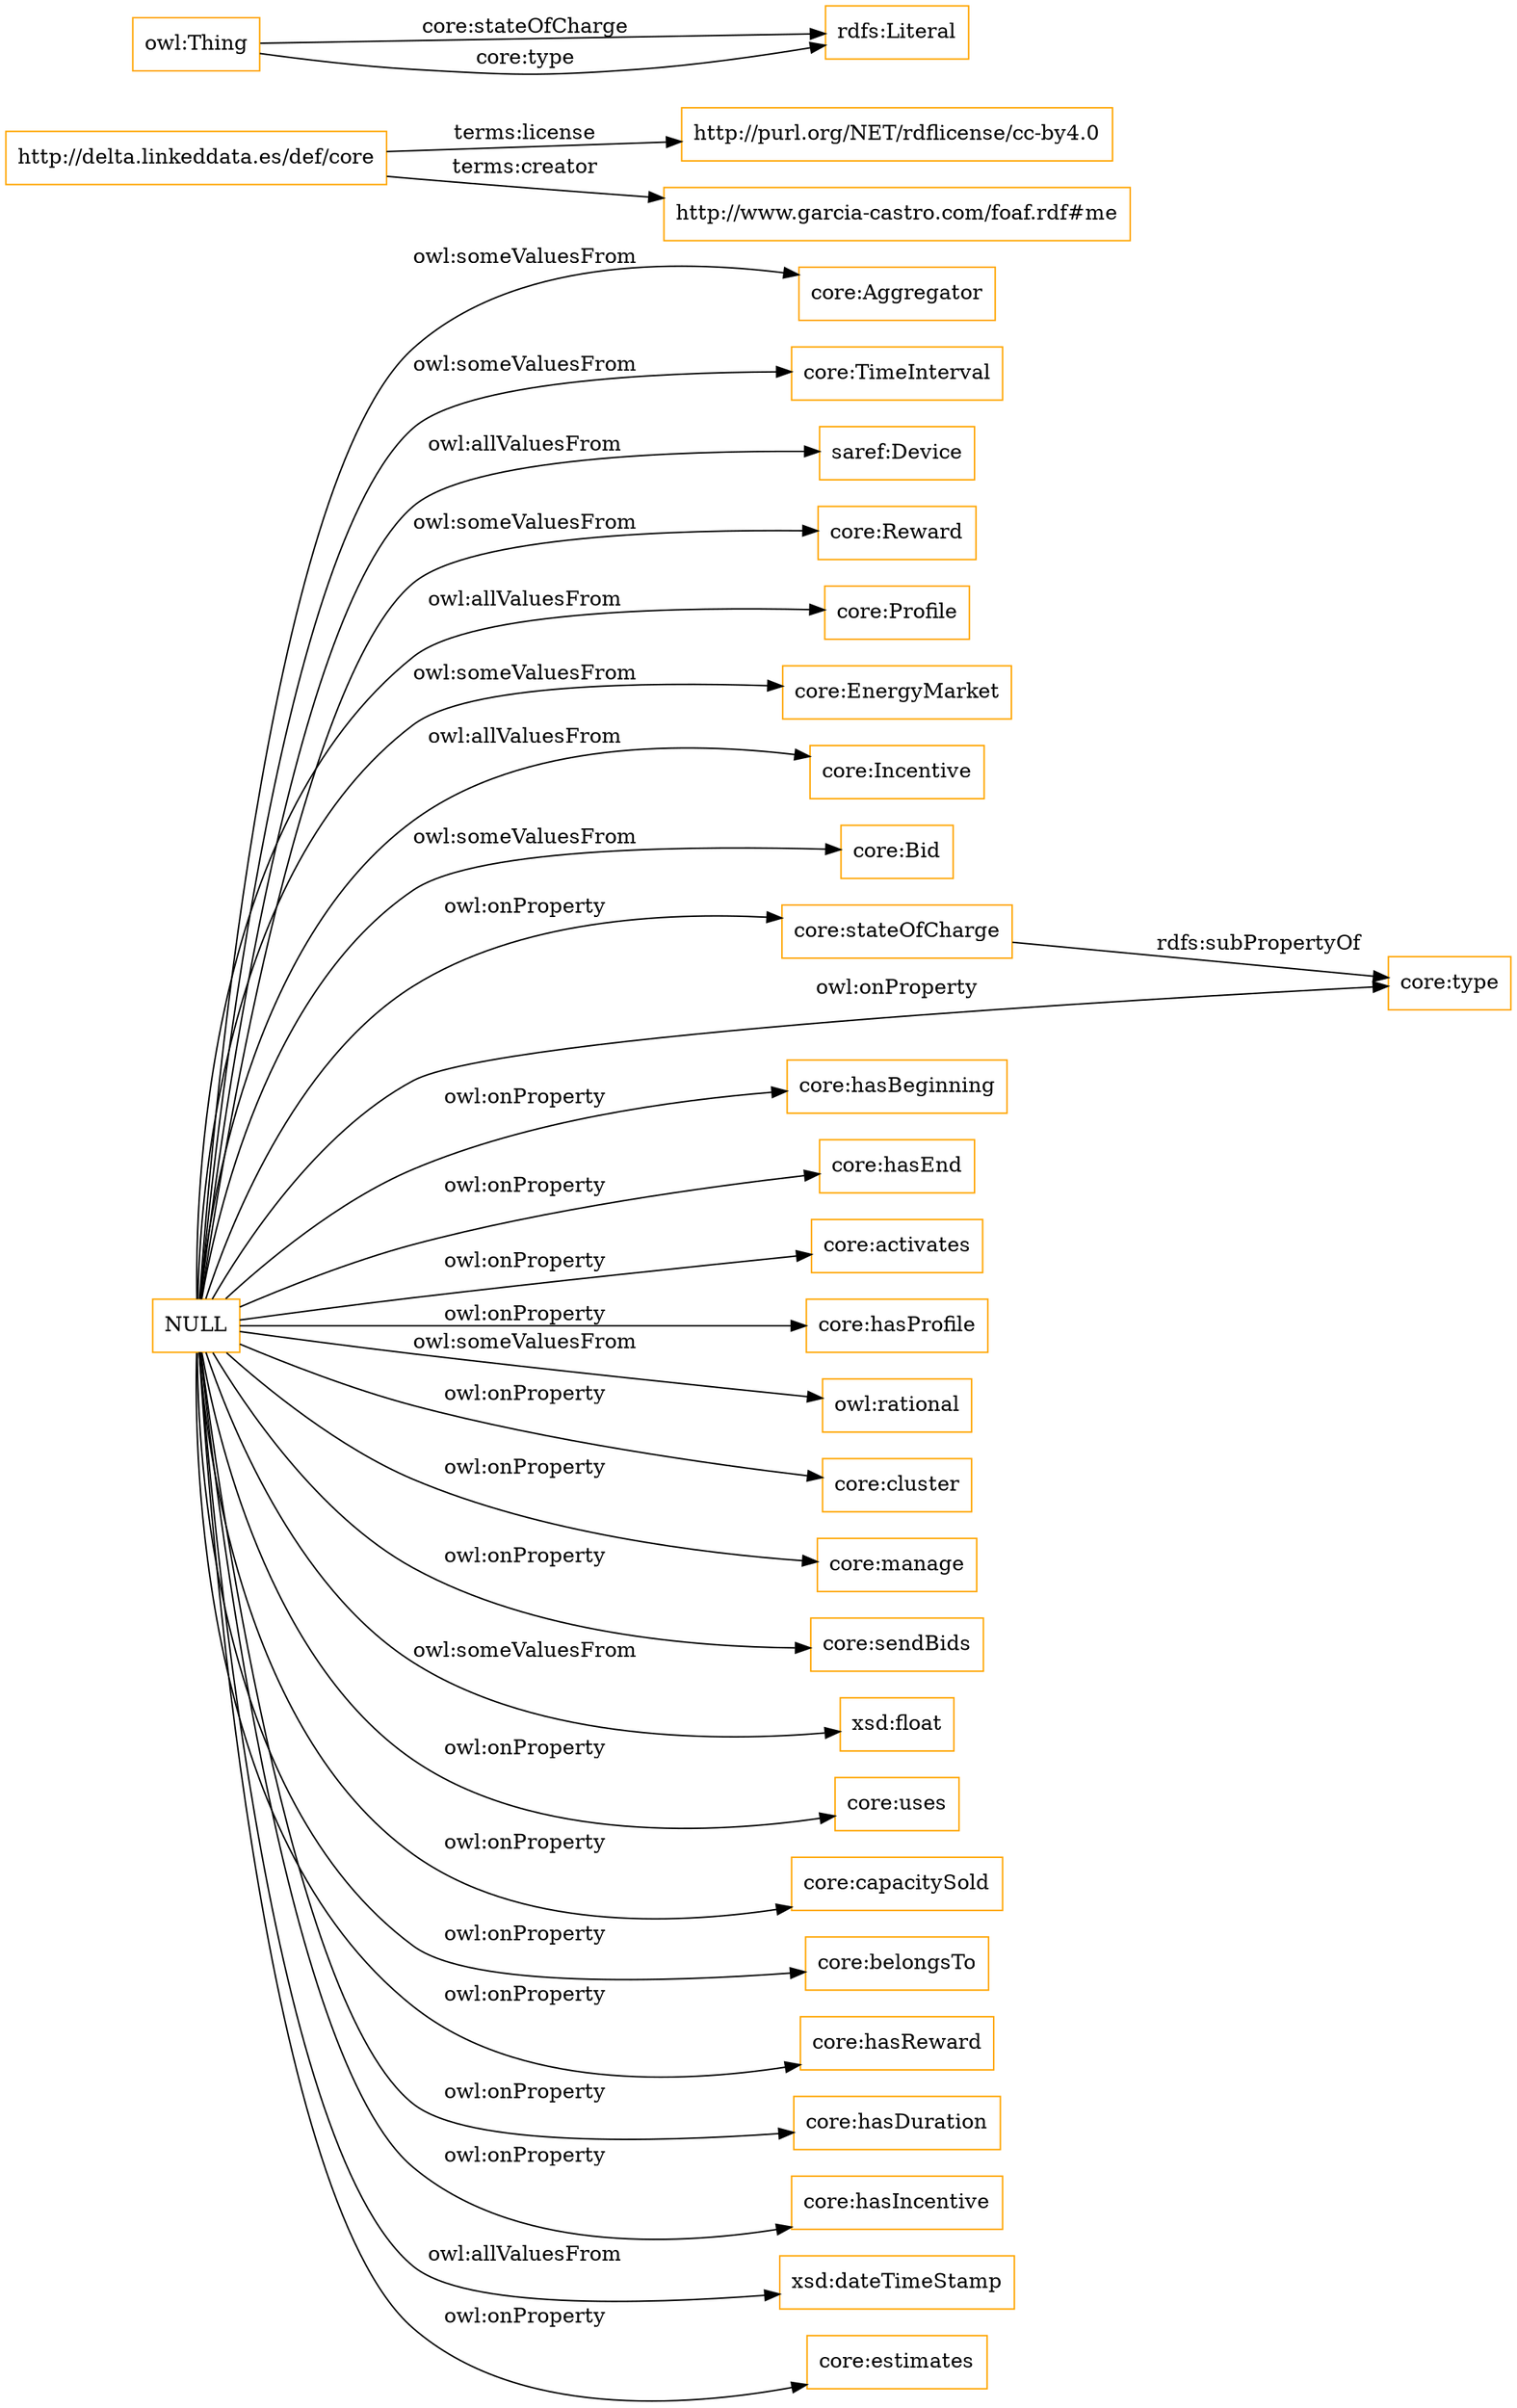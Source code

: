 digraph ar2dtool_diagram { 
rankdir=LR;
size="1501"
node [shape = rectangle, color="orange"]; "core:Aggregator" "core:TimeInterval" "saref:Device" "core:Reward" "core:Profile" "core:EnergyMarket" "core:Incentive" "core:Bid" ; /*classes style*/
	"core:stateOfCharge" -> "core:type" [ label = "rdfs:subPropertyOf" ];
	"NULL" -> "core:TimeInterval" [ label = "owl:someValuesFrom" ];
	"NULL" -> "core:hasBeginning" [ label = "owl:onProperty" ];
	"NULL" -> "core:EnergyMarket" [ label = "owl:someValuesFrom" ];
	"NULL" -> "core:hasEnd" [ label = "owl:onProperty" ];
	"NULL" -> "core:activates" [ label = "owl:onProperty" ];
	"NULL" -> "core:stateOfCharge" [ label = "owl:onProperty" ];
	"NULL" -> "core:hasProfile" [ label = "owl:onProperty" ];
	"NULL" -> "owl:rational" [ label = "owl:someValuesFrom" ];
	"NULL" -> "core:cluster" [ label = "owl:onProperty" ];
	"NULL" -> "core:type" [ label = "owl:onProperty" ];
	"NULL" -> "core:Reward" [ label = "owl:someValuesFrom" ];
	"NULL" -> "core:manage" [ label = "owl:onProperty" ];
	"NULL" -> "core:sendBids" [ label = "owl:onProperty" ];
	"NULL" -> "core:Incentive" [ label = "owl:allValuesFrom" ];
	"NULL" -> "xsd:float" [ label = "owl:someValuesFrom" ];
	"NULL" -> "core:uses" [ label = "owl:onProperty" ];
	"NULL" -> "core:Aggregator" [ label = "owl:someValuesFrom" ];
	"NULL" -> "core:capacitySold" [ label = "owl:onProperty" ];
	"NULL" -> "core:belongsTo" [ label = "owl:onProperty" ];
	"NULL" -> "core:hasReward" [ label = "owl:onProperty" ];
	"NULL" -> "core:hasDuration" [ label = "owl:onProperty" ];
	"NULL" -> "core:Profile" [ label = "owl:allValuesFrom" ];
	"NULL" -> "core:Bid" [ label = "owl:someValuesFrom" ];
	"NULL" -> "core:hasIncentive" [ label = "owl:onProperty" ];
	"NULL" -> "xsd:dateTimeStamp" [ label = "owl:allValuesFrom" ];
	"NULL" -> "core:estimates" [ label = "owl:onProperty" ];
	"NULL" -> "saref:Device" [ label = "owl:allValuesFrom" ];
	"http://delta.linkeddata.es/def/core" -> "http://purl.org/NET/rdflicense/cc-by4.0" [ label = "terms:license" ];
	"http://delta.linkeddata.es/def/core" -> "http://www.garcia-castro.com/foaf.rdf#me" [ label = "terms:creator" ];
	"owl:Thing" -> "rdfs:Literal" [ label = "core:stateOfCharge" ];
	"owl:Thing" -> "rdfs:Literal" [ label = "core:type" ];

}
